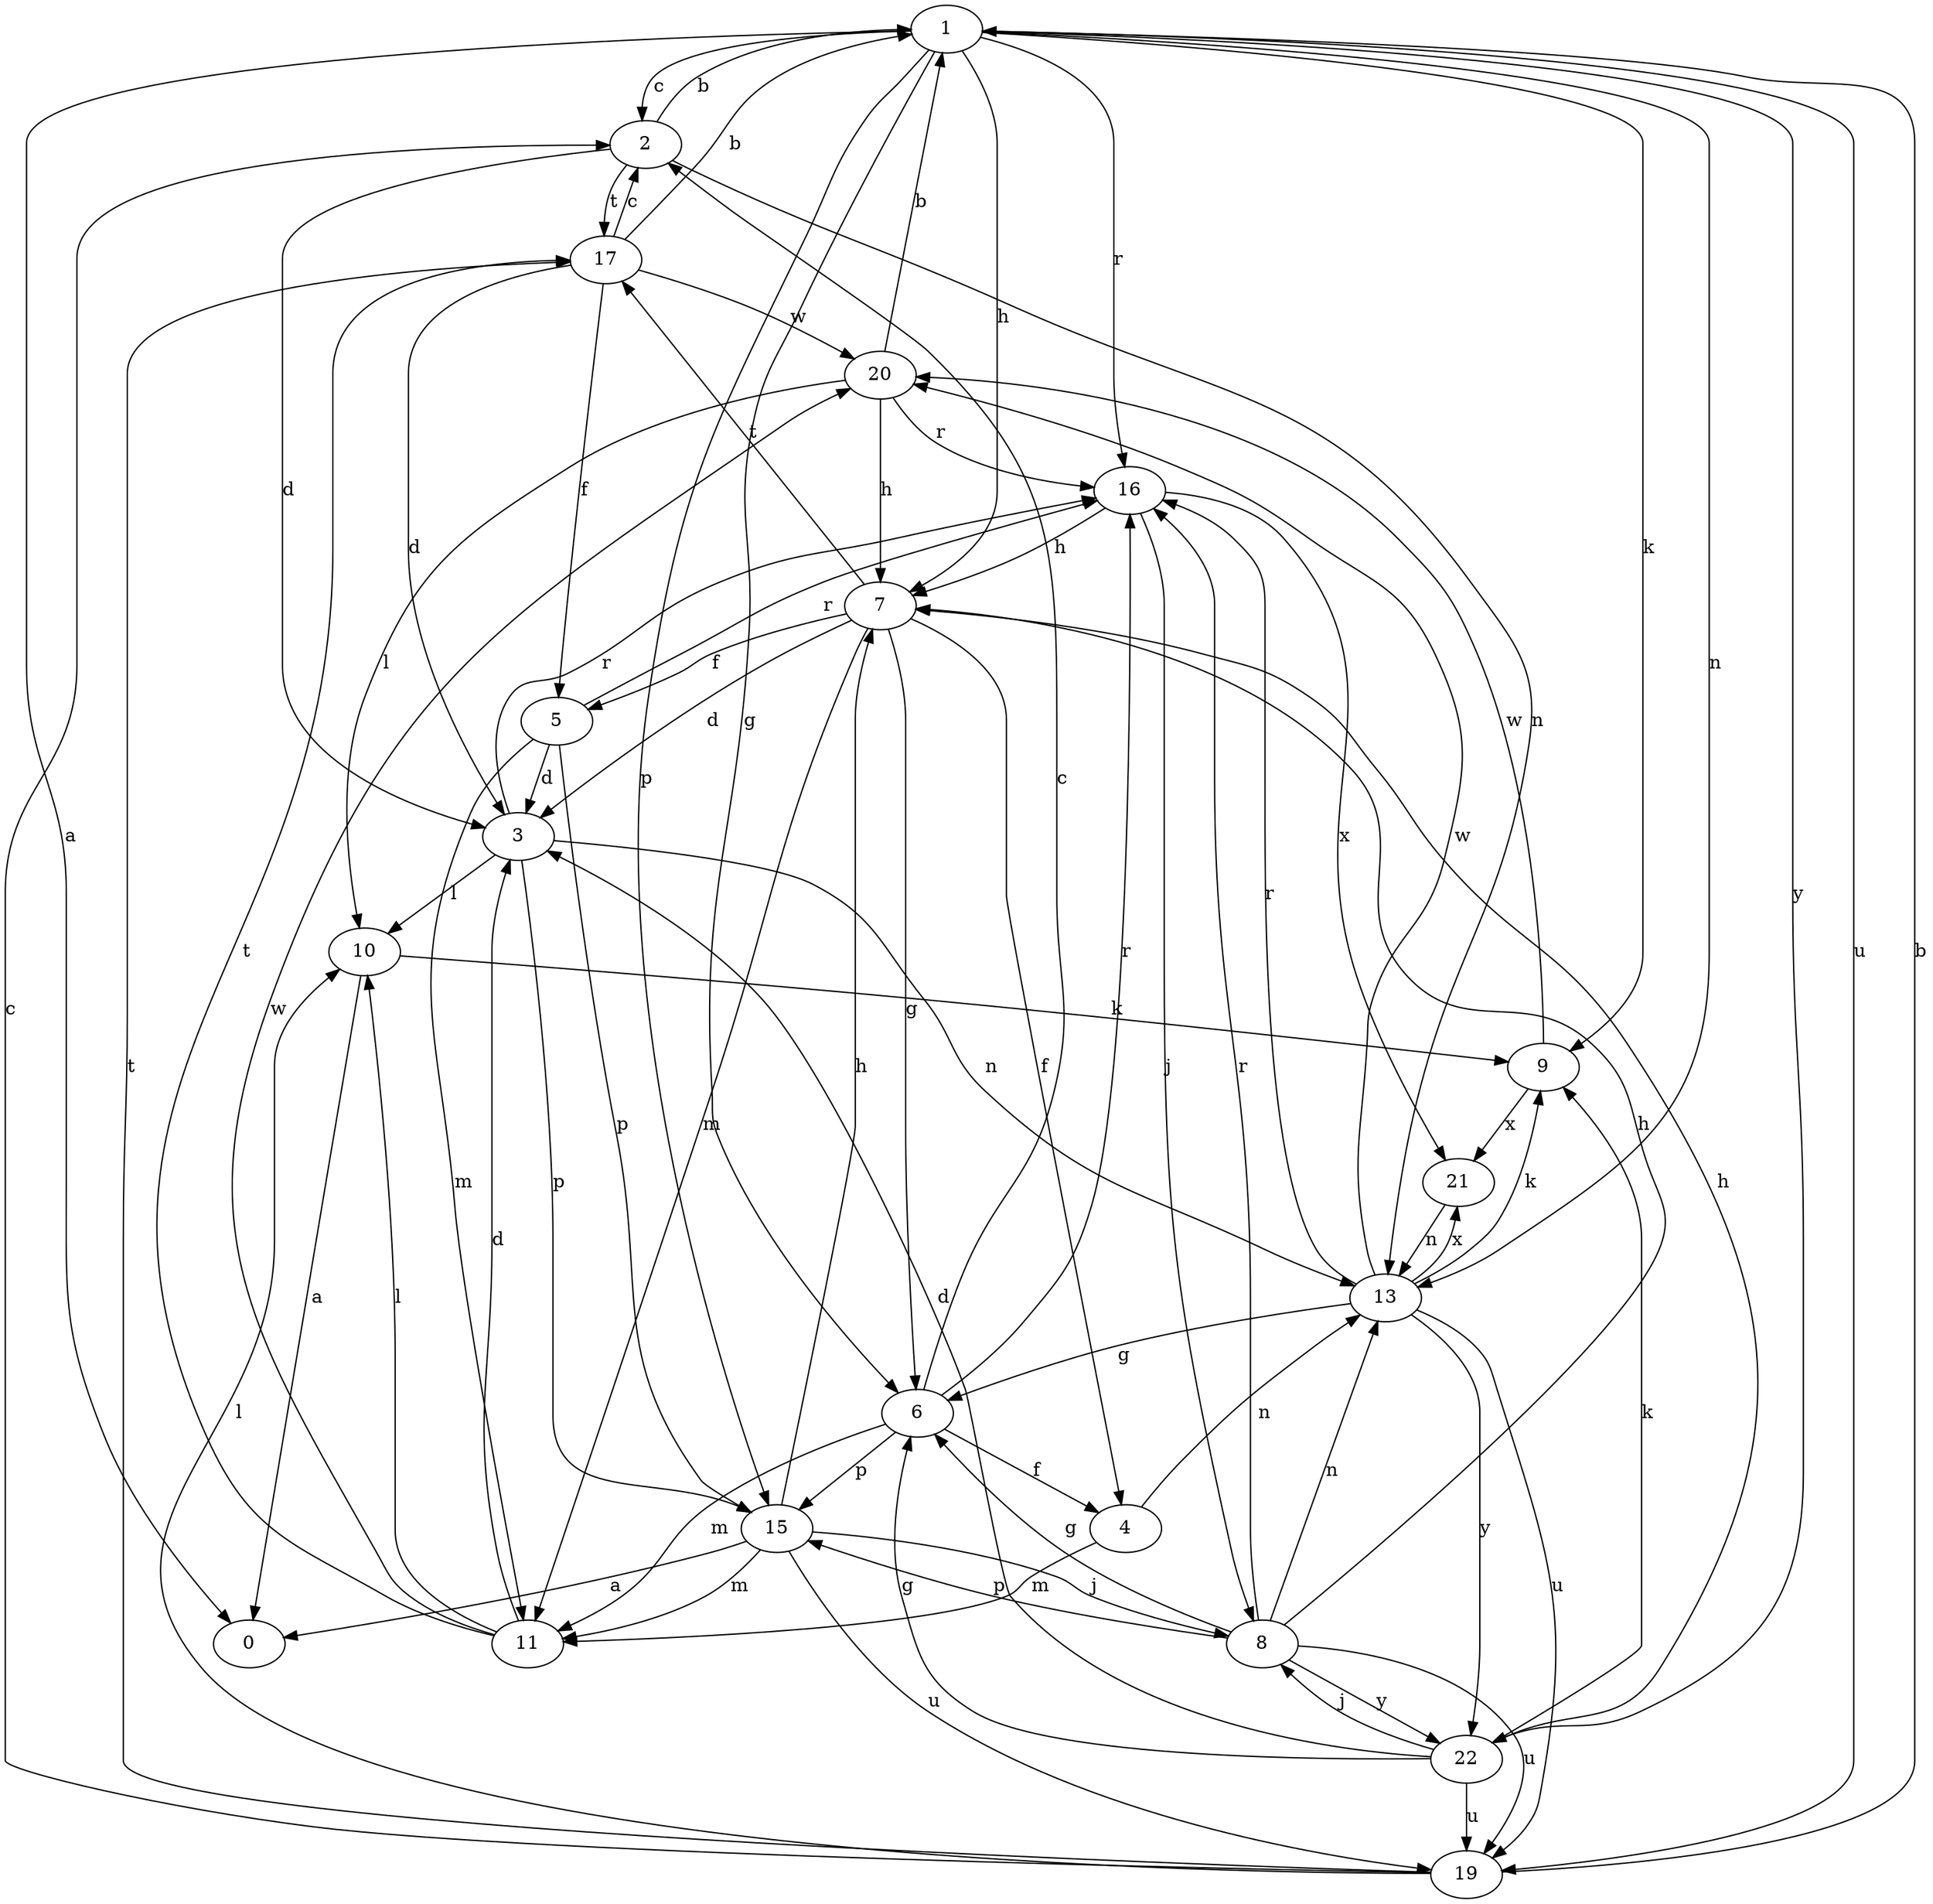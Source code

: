 strict digraph  {
0;
1;
2;
3;
4;
5;
6;
7;
8;
9;
10;
11;
13;
15;
16;
17;
19;
20;
21;
22;
1 -> 0  [label=a];
1 -> 2  [label=c];
1 -> 6  [label=g];
1 -> 7  [label=h];
1 -> 9  [label=k];
1 -> 13  [label=n];
1 -> 15  [label=p];
1 -> 16  [label=r];
1 -> 19  [label=u];
1 -> 22  [label=y];
2 -> 1  [label=b];
2 -> 3  [label=d];
2 -> 13  [label=n];
2 -> 17  [label=t];
3 -> 10  [label=l];
3 -> 13  [label=n];
3 -> 15  [label=p];
3 -> 16  [label=r];
4 -> 11  [label=m];
4 -> 13  [label=n];
5 -> 3  [label=d];
5 -> 11  [label=m];
5 -> 15  [label=p];
5 -> 16  [label=r];
6 -> 2  [label=c];
6 -> 4  [label=f];
6 -> 11  [label=m];
6 -> 15  [label=p];
6 -> 16  [label=r];
7 -> 3  [label=d];
7 -> 4  [label=f];
7 -> 5  [label=f];
7 -> 6  [label=g];
7 -> 11  [label=m];
7 -> 17  [label=t];
8 -> 6  [label=g];
8 -> 7  [label=h];
8 -> 13  [label=n];
8 -> 15  [label=p];
8 -> 16  [label=r];
8 -> 19  [label=u];
8 -> 22  [label=y];
9 -> 20  [label=w];
9 -> 21  [label=x];
10 -> 0  [label=a];
10 -> 9  [label=k];
11 -> 3  [label=d];
11 -> 10  [label=l];
11 -> 17  [label=t];
11 -> 20  [label=w];
13 -> 6  [label=g];
13 -> 9  [label=k];
13 -> 16  [label=r];
13 -> 19  [label=u];
13 -> 20  [label=w];
13 -> 21  [label=x];
13 -> 22  [label=y];
15 -> 0  [label=a];
15 -> 7  [label=h];
15 -> 8  [label=j];
15 -> 11  [label=m];
15 -> 19  [label=u];
16 -> 7  [label=h];
16 -> 8  [label=j];
16 -> 21  [label=x];
17 -> 1  [label=b];
17 -> 2  [label=c];
17 -> 3  [label=d];
17 -> 5  [label=f];
17 -> 20  [label=w];
19 -> 1  [label=b];
19 -> 2  [label=c];
19 -> 10  [label=l];
19 -> 17  [label=t];
20 -> 1  [label=b];
20 -> 7  [label=h];
20 -> 10  [label=l];
20 -> 16  [label=r];
21 -> 13  [label=n];
22 -> 3  [label=d];
22 -> 6  [label=g];
22 -> 7  [label=h];
22 -> 8  [label=j];
22 -> 9  [label=k];
22 -> 19  [label=u];
}
